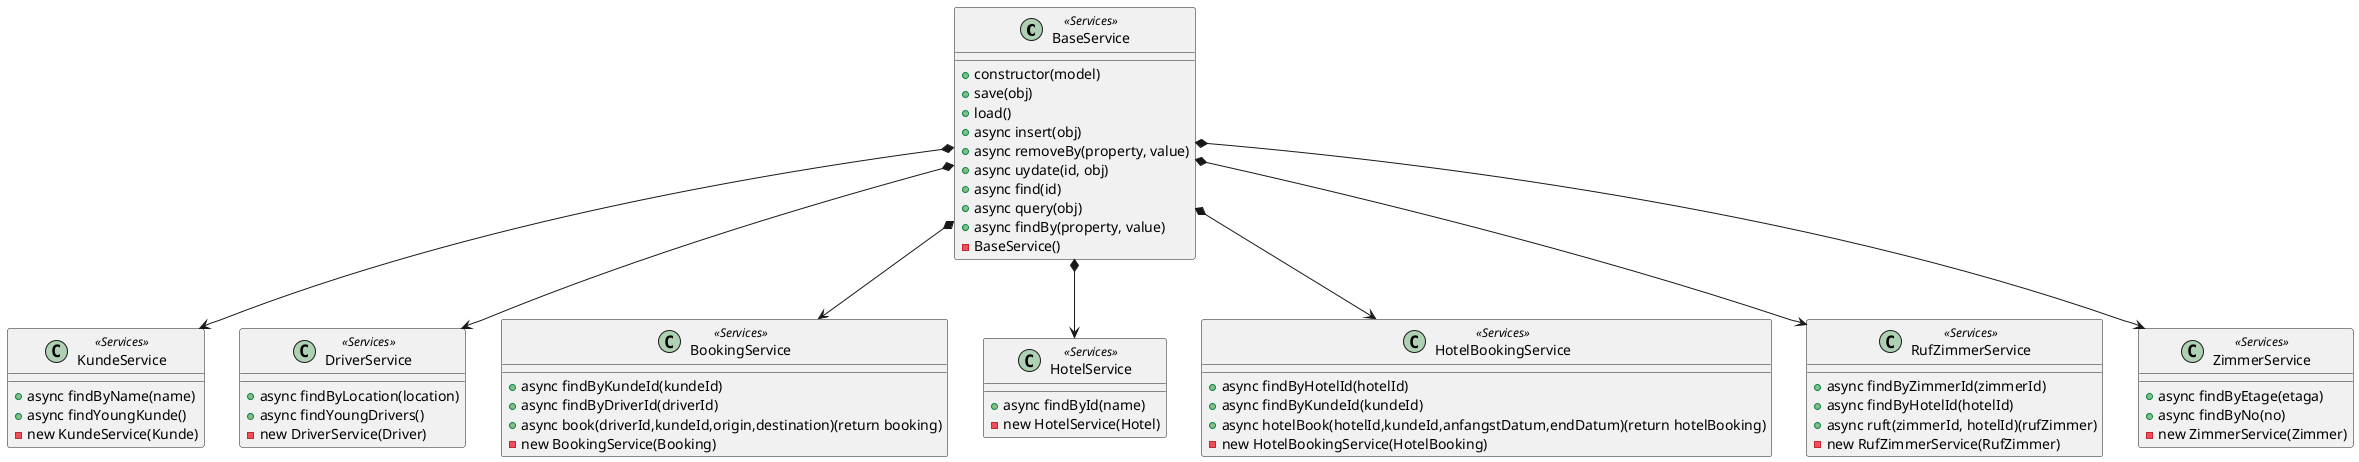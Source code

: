 @startuml

class BaseService <<Services>> {
    + constructor(model)
    + save(obj)
    + load()
    + async insert(obj)
    + async removeBy(property, value)
    + async uydate(id, obj)
    + async find(id)
    + async query(obj)
    + async findBy(property, value)
    - BaseService()
}

class KundeService <<Services>> {
    + async findByName(name)
    + async findYoungKunde()
    - new KundeService(Kunde)
}

class DriverService <<Services>> {
    + async findByLocation(location)
    + async findYoungDrivers()
    - new DriverService(Driver)
}

class BookingService <<Services>> {
    + async findByKundeId(kundeId)
    + async findByDriverId(driverId)
    + async book(driverId,kundeId,origin,destination)(return booking)
    - new BookingService(Booking)
}

class HotelService <<Services>> {
    + async findById(name)
    - new HotelService(Hotel)
}

class HotelBookingService <<Services>> {
    + async findByHotelId(hotelId)
    + async findByKundeId(kundeId)
    + async hotelBook(hotelId,kundeId,anfangstDatum,endDatum)(return hotelBooking)
    - new HotelBookingService(HotelBooking)
}

class RufZimmerService <<Services>> {
    + async findByZimmerId(zimmerId)
    + async findByHotelId(hotelId)
    + async ruft(zimmerId, hotelId)(rufZimmer)
    - new RufZimmerService(RufZimmer)
}

class ZimmerService <<Services>> {
    + async findByEtage(etaga)
    + async findByNo(no)
    - new ZimmerService(Zimmer)
}



BaseService *--> KundeService
BaseService *--> DriverService
BaseService *--> BookingService
BaseService *--> HotelService
BaseService *--> HotelBookingService
BaseService *--> RufZimmerService
BaseService *--> ZimmerService

@enduml